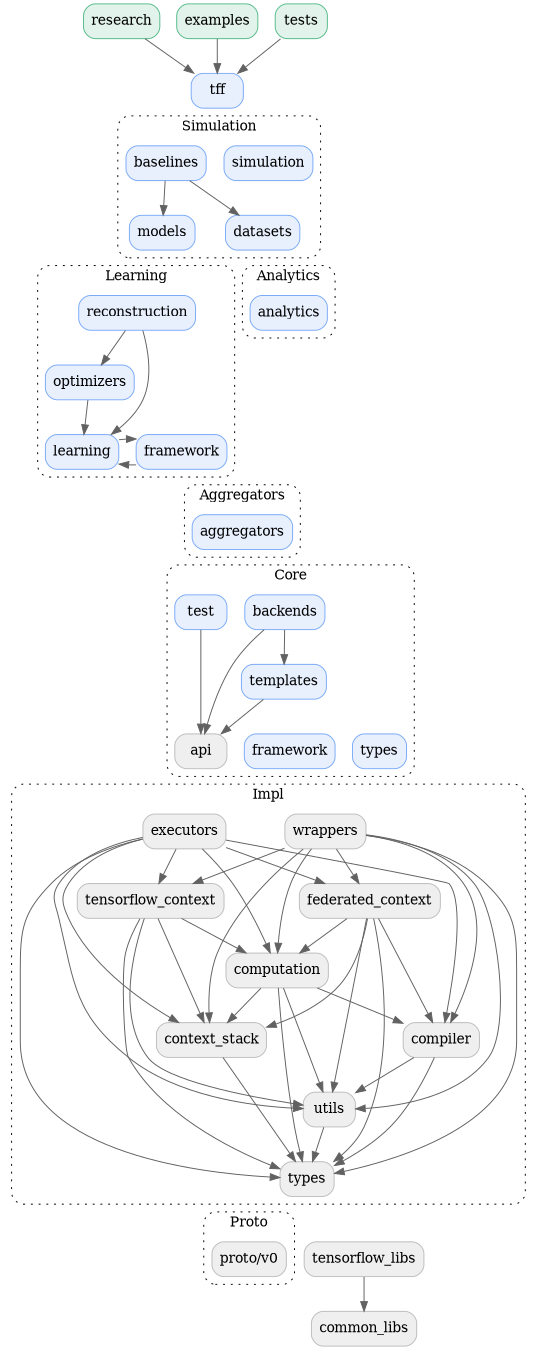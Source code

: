 digraph {
  graph [style="dotted,rounded", size="9 100"]
  node [shape="box", style="rounded,filled", fillcolor="#efefef", color="#bdbdbd"]
  edge [color="#616161"]
  newrank=true

  // Using TFF
  research -> tff
  examples -> tff
  tests -> tff

  research [href="https://github.com/google-research/federated/blob/master/" target="_parent", fillcolor="#E2F3EB", color="#57BB8A"]
  examples [href="https://github.com/tensorflow/federated/blob/master/tensorflow_federated/python/examples" target="_parent", fillcolor="#E2F3EB", color="#57BB8A"]
  tests [href="https://github.com/tensorflow/federated/blob/master/tensorflow_federated/python/tests" target="_parent", fillcolor="#E2F3EB", color="#57BB8A"]

  // TFF
  tff -> simulation [arrowhead="none", style="invisible"]
  tff -> simulation_baselines [arrowhead="none", style="invisible"]

  tff [href="https://github.com/tensorflow/federated/blob/master/tensorflow_federated/" target="_parent", fillcolor="#E8F0FE", color="#7BAAF7"]

  // Simulation
  simulation_baselines -> simulation_models
  simulation_baselines -> simulation_datasets

  simulation_models -> learning_framework [arrowhead="none", style="invisible"]
  simulation_models -> learning_optimizers [arrowhead="none", style="invisible"]
  simulation_models -> learning_reconstruction [arrowhead="none", style="invisible"]
  simulation_datasets -> analytics [arrowhead="none", style="invisible"]

  subgraph cluster_simulation {
    graph [label="Simulation", href="https://github.com/tensorflow/federated/blob/master/tensorflow_federated/python/simulation" target="_parent"]
    simulation_baselines [label="baselines", href="https://github.com/tensorflow/federated/blob/master/tensorflow_federated/python/simulation/baselines" target="_parent", fillcolor="#E8F0FE", color="#7BAAF7"]
    simulation_models [label="models", href="https://github.com/tensorflow/federated/blob/master/tensorflow_federated/python/simulation/models" target="_parent", fillcolor="#E8F0FE", color="#7BAAF7"]
    simulation_datasets [label="datasets", href="https://github.com/tensorflow/federated/blob/master/tensorflow_federated/python/simulation/datasets" target="_parent", fillcolor="#E8F0FE", color="#7BAAF7"]
    simulation [href="https://github.com/tensorflow/federated/blob/master/tensorflow_federated/python/simulation" target="_parent", fillcolor="#E8F0FE", color="#7BAAF7"]
  }

  // Learning
  learning_reconstruction -> learning
  learning_reconstruction -> learning_optimizers
  learning_optimizers -> learning
  learning_framework -> learning
  learning_framework -> learning [dir=back]

  learning -> aggregators [arrowhead="none", style="invisible"]

  subgraph cluster_learning {
    graph [label="Learning", href="https://github.com/tensorflow/federated/blob/master/tensorflow_federated/python/learning" target="_parent"]
    learning_reconstruction [label="reconstruction", href="https://github.com/tensorflow/federated/blob/master/tensorflow_federated/python/learning/reconstruction" target="_parent", fillcolor="#E8F0FE", color="#7BAAF7"]
    learning_optimizers [label="optimizers", href="https://github.com/tensorflow/federated/blob/master/tensorflow_federated/python/learning/optimizers" target="_parent", fillcolor="#E8F0FE", color="#7BAAF7"]
    learning_framework [label="framework", href="https://github.com/tensorflow/federated/blob/master/tensorflow_federated/python/learning/framework" target="_parent", fillcolor="#E8F0FE", color="#7BAAF7"]
    learning [href="https://github.com/tensorflow/federated/blob/master/tensorflow_federated/python/learning" target="_parent", fillcolor="#E8F0FE", color="#7BAAF7"]
  }

  // Analytics
  analytics -> aggregators [arrowhead="none", style="invisible"]

  subgraph cluster_analytics {
    graph [label="Analytics", href="https://github.com/tensorflow/federated/blob/master/tensorflow_federated/python/analytics" target="_parent"]
    analytics [href="https://github.com/tensorflow/federated/blob/master/tensorflow_federated/python/analytics" target="_parent", fillcolor="#E8F0FE", color="#7BAAF7"]
  }

  // Aggregators
  aggregators -> core_backends [arrowhead="none", style="invisible"]
  aggregators -> core_test [arrowhead="none", style="invisible"]

  subgraph cluster_aggregators {
    graph [label="Aggregators", href="https://github.com/tensorflow/federated/blob/master/tensorflow_federated/python/aggregators" target="_parent"]
    aggregators [href="https://github.com/tensorflow/federated/blob/master/tensorflow_federated/python/aggregators" target="_parent", fillcolor="#E8F0FE", color="#7BAAF7"]
  }

  // Core
  core_backends -> core_api
  core_backends -> core_templates
  core_templates -> core_api
  core_test -> core_api

  core_api -> core_framework [arrowhead="none", style="invisible"]
  core_framework -> core_types [arrowhead="none", style="invisible"]
  core_api -> impl_wrappers [arrowhead="none", style="invisible"]
  core_api -> impl_executors [arrowhead="none", style="invisible"]

  subgraph cluster_core {
    graph [label="Core", href="https://github.com/tensorflow/federated/blob/master/tensorflow_federated/python/core" target="_parent"]
    core_backends [label="backends", href="https://github.com/tensorflow/federated/blob/master/tensorflow_federated/python/core/backends" target="_parent", fillcolor="#E8F0FE", color="#7BAAF7"]
    core_templates [label="templates", href="https://github.com/tensorflow/federated/blob/master/tensorflow_federated/python/core/templates" target="_parent", fillcolor="#E8F0FE", color="#7BAAF7"]
    core_test [label="test", href="https://github.com/tensorflow/federated/blob/master/tensorflow_federated/python/core/test" target="_parent", fillcolor="#E8F0FE", color="#7BAAF7"]
    core_api [label="api", href="https://github.com/tensorflow/federated/blob/master/tensorflow_federated/python/core/api" target="_parent"]
    core_framework [label="framework", href="https://github.com/tensorflow/federated/blob/master/tensorflow_federated/python/core/framework" target="_parent", fillcolor="#E8F0FE", color="#7BAAF7"]
    core_types [label="types", href="https://github.com/tensorflow/federated/blob/master/tensorflow_federated/python/core/types" target="_parent", fillcolor="#E8F0FE", color="#7BAAF7"]
  }

  // Impl
  impl_wrappers -> impl_tensorflow_context
  impl_wrappers -> impl_federated_context
  impl_wrappers -> impl_computation
  impl_wrappers -> impl_compiler
  impl_wrappers -> impl_utils
  impl_wrappers -> impl_context_stack
  impl_wrappers -> impl_types
  impl_executors -> impl_tensorflow_context
  impl_executors -> impl_federated_context
  impl_executors -> impl_computation
  impl_executors -> impl_compiler
  impl_executors -> impl_utils
  impl_executors -> impl_context_stack
  impl_executors -> impl_types
  impl_tensorflow_context -> impl_computation
  impl_tensorflow_context -> impl_utils
  impl_tensorflow_context -> impl_context_stack
  impl_tensorflow_context -> impl_types
  impl_federated_context -> impl_computation
  impl_federated_context -> impl_compiler
  impl_federated_context -> impl_utils
  impl_federated_context -> impl_context_stack
  impl_federated_context -> impl_types
  impl_computation -> impl_compiler
  impl_computation -> impl_utils
  impl_computation -> impl_context_stack
  impl_computation -> impl_types
  impl_compiler -> impl_types
  impl_compiler -> impl_utils
  impl_context_stack -> impl_types
  impl_utils -> impl_types

  impl_types -> proto_v0 [arrowhead="none", style="invisible"]
  impl_types -> tensorflow_libs [arrowhead="none", style="invisible"]

  subgraph cluster_impl {
    graph [label="Impl", href="https://github.com/tensorflow/federated/blob/master/tensorflow_federated/python/core/impl" target="_parent"]
    impl_wrappers [label="wrappers", href="https://github.com/tensorflow/federated/blob/master/tensorflow_federated/python/core/impl/wrappers" target="_parent"]
    impl_executors [label="executors", href="https://github.com/tensorflow/federated/blob/master/tensorflow_federated/python/core/impl/executors" target="_parent"]
    impl_tensorflow_context [label="tensorflow_context", href="https://github.com/tensorflow/federated/blob/master/tensorflow_federated/python/core/impl/tensorflow_context" target="_parent"]
    impl_federated_context [label="federated_context", href="https://github.com/tensorflow/federated/blob/master/tensorflow_federated/python/core/impl/federated_context" target="_parent"]
    impl_computation [label="computation", href="https://github.com/tensorflow/federated/blob/master/tensorflow_federated/python/core/impl/computation" target="_parent"]
    impl_compiler [label="compiler", href="https://github.com/tensorflow/federated/blob/master/tensorflow_federated/python/core/impl/compiler" target="_parent"]
    impl_context_stack [label="context_stack", href="https://github.com/tensorflow/federated/blob/master/tensorflow_federated/python/core/impl/context_stack" target="_parent"]
    impl_utils [label="utils", href="https://github.com/tensorflow/federated/blob/master/tensorflow_federated/python/core/impl/utils" target="_parent"]
    impl_types [label="types", href="https://github.com/tensorflow/federated/blob/master/tensorflow_federated/python/core/impl/types" target="_parent"]
  }

  // Proto
  subgraph cluster_proto {
    graph [label="Proto", href="https://github.com/tensorflow/federated/blob/master/tensorflow_federated/proto" target="_parent"]
    proto_v0 [label="proto/v0" href="https://github.com/tensorflow/federated/blob/master/tensorflow_federated/proto/v0" target="_parent"]
  }

  // Other
  tensorflow_libs [href="https://github.com/tensorflow/federated/blob/master/tensorflow_federated/python/tensorflow_libs" target="_parent"]
  common_libs [href="https://github.com/tensorflow/federated/blob/master/tensorflow_federated/python/common_libs" target="_parent"]
  tensorflow_libs -> common_libs

  // Layout
  {rank=same; examples, tests, research}
  {rank=same; tff}
  {rank=same; simulation, simulation_baselines}
  {rank=same; simulation_models, simulation_datasets}
  {rank=same; learning_reconstruction, analytics}
  {rank=same; learning_optimizers}
  {rank=same; learning, learning_framework}
  {rank=same; aggregators}
  {rank=same; core_backends, core_test}
  {rank=same; core_templates}
  {rank=same; core_api, core_framework, core_types}
  {rank=same; impl_executors, impl_wrappers}
  {rank=same; impl_tensorflow_context, impl_federated_context}
  {rank=same; impl_computation}
  {rank=same; impl_compiler, impl_context_stack}
  {rank=same; impl_utils}
  {rank=same; impl_types}
  {rank=same; proto_v0, tensorflow_libs}
  {rank=same; common_libs}
}
